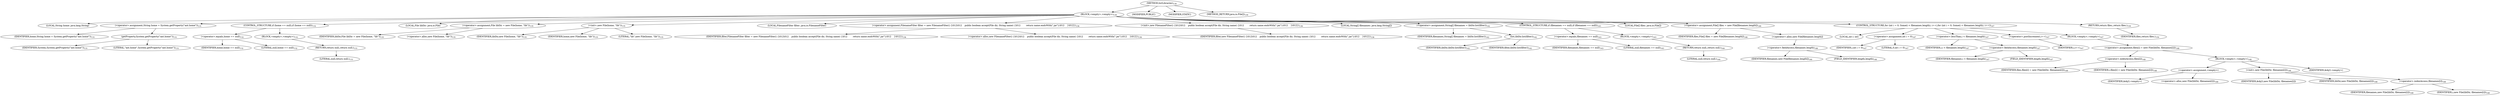 digraph "listLibraries" {  
"108" [label = <(METHOD,listLibraries)<SUB>130</SUB>> ]
"109" [label = <(BLOCK,&lt;empty&gt;,&lt;empty&gt;)<SUB>130</SUB>> ]
"110" [label = <(LOCAL,String home: java.lang.String)> ]
"111" [label = <(&lt;operator&gt;.assignment,String home = System.getProperty(&quot;ant.home&quot;))<SUB>131</SUB>> ]
"112" [label = <(IDENTIFIER,home,String home = System.getProperty(&quot;ant.home&quot;))<SUB>131</SUB>> ]
"113" [label = <(getProperty,System.getProperty(&quot;ant.home&quot;))<SUB>131</SUB>> ]
"114" [label = <(IDENTIFIER,System,System.getProperty(&quot;ant.home&quot;))<SUB>131</SUB>> ]
"115" [label = <(LITERAL,&quot;ant.home&quot;,System.getProperty(&quot;ant.home&quot;))<SUB>131</SUB>> ]
"116" [label = <(CONTROL_STRUCTURE,if (home == null),if (home == null))<SUB>132</SUB>> ]
"117" [label = <(&lt;operator&gt;.equals,home == null)<SUB>132</SUB>> ]
"118" [label = <(IDENTIFIER,home,home == null)<SUB>132</SUB>> ]
"119" [label = <(LITERAL,null,home == null)<SUB>132</SUB>> ]
"120" [label = <(BLOCK,&lt;empty&gt;,&lt;empty&gt;)<SUB>132</SUB>> ]
"121" [label = <(RETURN,return null;,return null;)<SUB>133</SUB>> ]
"122" [label = <(LITERAL,null,return null;)<SUB>133</SUB>> ]
"4" [label = <(LOCAL,File libDir: java.io.File)> ]
"123" [label = <(&lt;operator&gt;.assignment,File libDir = new File(home, &quot;lib&quot;))<SUB>135</SUB>> ]
"124" [label = <(IDENTIFIER,libDir,File libDir = new File(home, &quot;lib&quot;))<SUB>135</SUB>> ]
"125" [label = <(&lt;operator&gt;.alloc,new File(home, &quot;lib&quot;))<SUB>135</SUB>> ]
"126" [label = <(&lt;init&gt;,new File(home, &quot;lib&quot;))<SUB>135</SUB>> ]
"3" [label = <(IDENTIFIER,libDir,new File(home, &quot;lib&quot;))<SUB>135</SUB>> ]
"127" [label = <(IDENTIFIER,home,new File(home, &quot;lib&quot;))<SUB>135</SUB>> ]
"128" [label = <(LITERAL,&quot;lib&quot;,new File(home, &quot;lib&quot;))<SUB>135</SUB>> ]
"6" [label = <(LOCAL,FilenameFilter filter: java.io.FilenameFilter)> ]
"129" [label = <(&lt;operator&gt;.assignment,FilenameFilter filter = new FilenameFilter() {\012\012    public boolean accept(File dir, String name) {\012        return name.endsWith(&quot;.jar&quot;);\012    }\012})<SUB>136</SUB>> ]
"130" [label = <(IDENTIFIER,filter,FilenameFilter filter = new FilenameFilter() {\012\012    public boolean accept(File dir, String name) {\012        return name.endsWith(&quot;.jar&quot;);\012    }\012})<SUB>136</SUB>> ]
"131" [label = <(&lt;operator&gt;.alloc,new FilenameFilter() {\012\012    public boolean accept(File dir, String name) {\012        return name.endsWith(&quot;.jar&quot;);\012    }\012})<SUB>136</SUB>> ]
"132" [label = <(&lt;init&gt;,new FilenameFilter() {\012\012    public boolean accept(File dir, String name) {\012        return name.endsWith(&quot;.jar&quot;);\012    }\012})<SUB>136</SUB>> ]
"5" [label = <(IDENTIFIER,filter,new FilenameFilter() {\012\012    public boolean accept(File dir, String name) {\012        return name.endsWith(&quot;.jar&quot;);\012    }\012})<SUB>136</SUB>> ]
"133" [label = <(LOCAL,String[] filenames: java.lang.String[])> ]
"134" [label = <(&lt;operator&gt;.assignment,String[] filenames = libDir.list(filter))<SUB>142</SUB>> ]
"135" [label = <(IDENTIFIER,filenames,String[] filenames = libDir.list(filter))<SUB>142</SUB>> ]
"136" [label = <(list,libDir.list(filter))<SUB>142</SUB>> ]
"137" [label = <(IDENTIFIER,libDir,libDir.list(filter))<SUB>142</SUB>> ]
"138" [label = <(IDENTIFIER,filter,libDir.list(filter))<SUB>142</SUB>> ]
"139" [label = <(CONTROL_STRUCTURE,if (filenames == null),if (filenames == null))<SUB>143</SUB>> ]
"140" [label = <(&lt;operator&gt;.equals,filenames == null)<SUB>143</SUB>> ]
"141" [label = <(IDENTIFIER,filenames,filenames == null)<SUB>143</SUB>> ]
"142" [label = <(LITERAL,null,filenames == null)<SUB>143</SUB>> ]
"143" [label = <(BLOCK,&lt;empty&gt;,&lt;empty&gt;)<SUB>143</SUB>> ]
"144" [label = <(RETURN,return null;,return null;)<SUB>144</SUB>> ]
"145" [label = <(LITERAL,null,return null;)<SUB>144</SUB>> ]
"146" [label = <(LOCAL,File[] files: java.io.File[])> ]
"147" [label = <(&lt;operator&gt;.assignment,File[] files = new File[filenames.length])<SUB>146</SUB>> ]
"148" [label = <(IDENTIFIER,files,File[] files = new File[filenames.length])<SUB>146</SUB>> ]
"149" [label = <(&lt;operator&gt;.alloc,new File[filenames.length])> ]
"150" [label = <(&lt;operator&gt;.fieldAccess,filenames.length)<SUB>146</SUB>> ]
"151" [label = <(IDENTIFIER,filenames,new File[filenames.length])<SUB>146</SUB>> ]
"152" [label = <(FIELD_IDENTIFIER,length,length)<SUB>146</SUB>> ]
"153" [label = <(CONTROL_STRUCTURE,for (int i = 0; Some(i &lt; filenames.length); i++),for (int i = 0; Some(i &lt; filenames.length); i++))<SUB>147</SUB>> ]
"154" [label = <(LOCAL,int i: int)> ]
"155" [label = <(&lt;operator&gt;.assignment,int i = 0)<SUB>147</SUB>> ]
"156" [label = <(IDENTIFIER,i,int i = 0)<SUB>147</SUB>> ]
"157" [label = <(LITERAL,0,int i = 0)<SUB>147</SUB>> ]
"158" [label = <(&lt;operator&gt;.lessThan,i &lt; filenames.length)<SUB>147</SUB>> ]
"159" [label = <(IDENTIFIER,i,i &lt; filenames.length)<SUB>147</SUB>> ]
"160" [label = <(&lt;operator&gt;.fieldAccess,filenames.length)<SUB>147</SUB>> ]
"161" [label = <(IDENTIFIER,filenames,i &lt; filenames.length)<SUB>147</SUB>> ]
"162" [label = <(FIELD_IDENTIFIER,length,length)<SUB>147</SUB>> ]
"163" [label = <(&lt;operator&gt;.postIncrement,i++)<SUB>147</SUB>> ]
"164" [label = <(IDENTIFIER,i,i++)<SUB>147</SUB>> ]
"165" [label = <(BLOCK,&lt;empty&gt;,&lt;empty&gt;)<SUB>147</SUB>> ]
"166" [label = <(&lt;operator&gt;.assignment,files[i] = new File(libDir, filenames[i]))<SUB>148</SUB>> ]
"167" [label = <(&lt;operator&gt;.indexAccess,files[i])<SUB>148</SUB>> ]
"168" [label = <(IDENTIFIER,files,files[i] = new File(libDir, filenames[i]))<SUB>148</SUB>> ]
"169" [label = <(IDENTIFIER,i,files[i] = new File(libDir, filenames[i]))<SUB>148</SUB>> ]
"170" [label = <(BLOCK,&lt;empty&gt;,&lt;empty&gt;)<SUB>148</SUB>> ]
"171" [label = <(&lt;operator&gt;.assignment,&lt;empty&gt;)> ]
"172" [label = <(IDENTIFIER,$obj3,&lt;empty&gt;)> ]
"173" [label = <(&lt;operator&gt;.alloc,new File(libDir, filenames[i]))<SUB>148</SUB>> ]
"174" [label = <(&lt;init&gt;,new File(libDir, filenames[i]))<SUB>148</SUB>> ]
"175" [label = <(IDENTIFIER,$obj3,new File(libDir, filenames[i]))> ]
"176" [label = <(IDENTIFIER,libDir,new File(libDir, filenames[i]))<SUB>148</SUB>> ]
"177" [label = <(&lt;operator&gt;.indexAccess,filenames[i])<SUB>148</SUB>> ]
"178" [label = <(IDENTIFIER,filenames,new File(libDir, filenames[i]))<SUB>148</SUB>> ]
"179" [label = <(IDENTIFIER,i,new File(libDir, filenames[i]))<SUB>148</SUB>> ]
"180" [label = <(IDENTIFIER,$obj3,&lt;empty&gt;)> ]
"181" [label = <(RETURN,return files;,return files;)<SUB>150</SUB>> ]
"182" [label = <(IDENTIFIER,files,return files;)<SUB>150</SUB>> ]
"183" [label = <(MODIFIER,PUBLIC)> ]
"184" [label = <(MODIFIER,STATIC)> ]
"185" [label = <(METHOD_RETURN,java.io.File[])<SUB>130</SUB>> ]
  "108" -> "109" 
  "108" -> "183" 
  "108" -> "184" 
  "108" -> "185" 
  "109" -> "110" 
  "109" -> "111" 
  "109" -> "116" 
  "109" -> "4" 
  "109" -> "123" 
  "109" -> "126" 
  "109" -> "6" 
  "109" -> "129" 
  "109" -> "132" 
  "109" -> "133" 
  "109" -> "134" 
  "109" -> "139" 
  "109" -> "146" 
  "109" -> "147" 
  "109" -> "153" 
  "109" -> "181" 
  "111" -> "112" 
  "111" -> "113" 
  "113" -> "114" 
  "113" -> "115" 
  "116" -> "117" 
  "116" -> "120" 
  "117" -> "118" 
  "117" -> "119" 
  "120" -> "121" 
  "121" -> "122" 
  "123" -> "124" 
  "123" -> "125" 
  "126" -> "3" 
  "126" -> "127" 
  "126" -> "128" 
  "129" -> "130" 
  "129" -> "131" 
  "132" -> "5" 
  "134" -> "135" 
  "134" -> "136" 
  "136" -> "137" 
  "136" -> "138" 
  "139" -> "140" 
  "139" -> "143" 
  "140" -> "141" 
  "140" -> "142" 
  "143" -> "144" 
  "144" -> "145" 
  "147" -> "148" 
  "147" -> "149" 
  "149" -> "150" 
  "150" -> "151" 
  "150" -> "152" 
  "153" -> "154" 
  "153" -> "155" 
  "153" -> "158" 
  "153" -> "163" 
  "153" -> "165" 
  "155" -> "156" 
  "155" -> "157" 
  "158" -> "159" 
  "158" -> "160" 
  "160" -> "161" 
  "160" -> "162" 
  "163" -> "164" 
  "165" -> "166" 
  "166" -> "167" 
  "166" -> "170" 
  "167" -> "168" 
  "167" -> "169" 
  "170" -> "171" 
  "170" -> "174" 
  "170" -> "180" 
  "171" -> "172" 
  "171" -> "173" 
  "174" -> "175" 
  "174" -> "176" 
  "174" -> "177" 
  "177" -> "178" 
  "177" -> "179" 
  "181" -> "182" 
}
